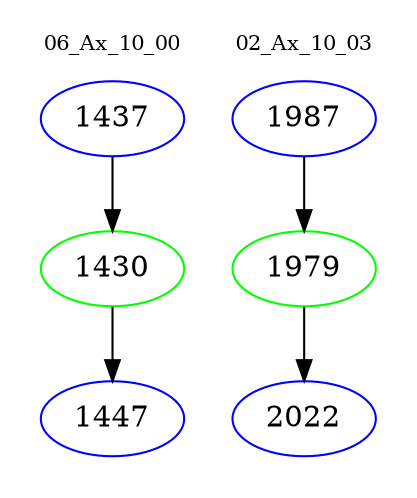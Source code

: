 digraph{
subgraph cluster_0 {
color = white
label = "06_Ax_10_00";
fontsize=10;
T0_1437 [label="1437", color="blue"]
T0_1437 -> T0_1430 [color="black"]
T0_1430 [label="1430", color="green"]
T0_1430 -> T0_1447 [color="black"]
T0_1447 [label="1447", color="blue"]
}
subgraph cluster_1 {
color = white
label = "02_Ax_10_03";
fontsize=10;
T1_1987 [label="1987", color="blue"]
T1_1987 -> T1_1979 [color="black"]
T1_1979 [label="1979", color="green"]
T1_1979 -> T1_2022 [color="black"]
T1_2022 [label="2022", color="blue"]
}
}

